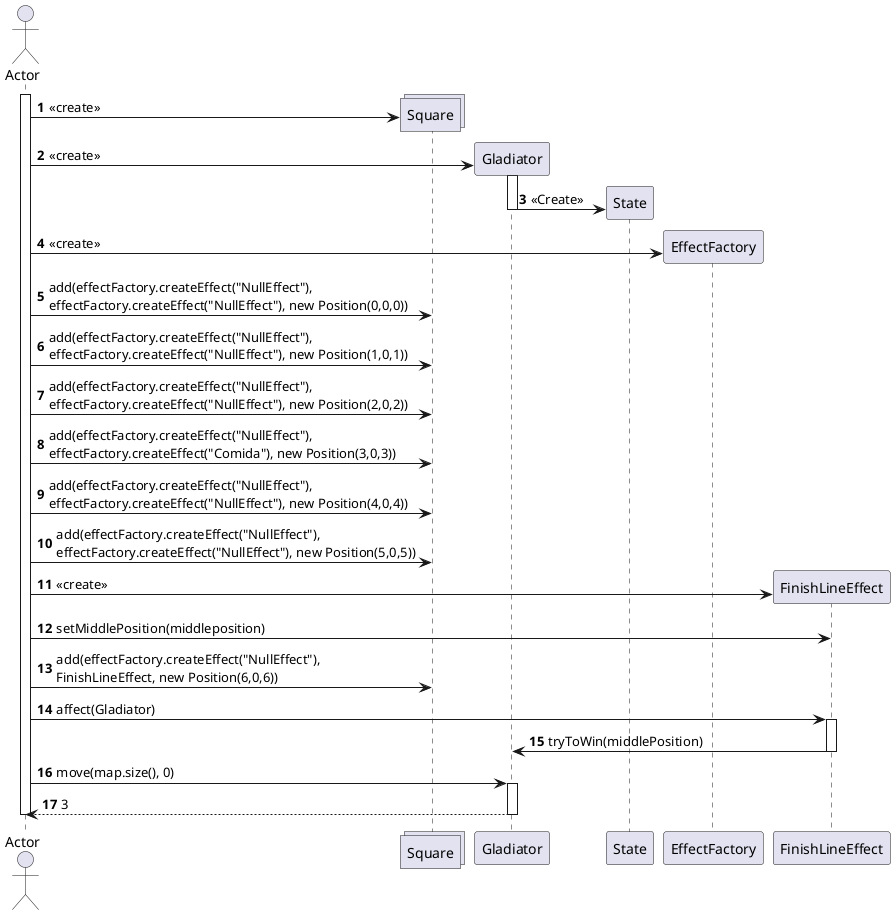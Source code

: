 @startuml
autonumber
actor Actor
activate Actor
create collections Square
Actor -> Square: <<create>>

create  Gladiator
Actor -> Gladiator: <<create>>
activate Gladiator
    create State
    Gladiator -> State : <<Create>> 
deactivate Gladiator

create EffectFactory
Actor -> EffectFactory: <<create>>
Actor -> Square: add(effectFactory.createEffect("NullEffect"),\neffectFactory.createEffect("NullEffect"), new Position(0,0,0))
Actor -> Square: add(effectFactory.createEffect("NullEffect"),\neffectFactory.createEffect("NullEffect"), new Position(1,0,1))
Actor -> Square: add(effectFactory.createEffect("NullEffect"),\neffectFactory.createEffect("NullEffect"), new Position(2,0,2))
Actor -> Square: add(effectFactory.createEffect("NullEffect"),\neffectFactory.createEffect("Comida"), new Position(3,0,3))
Actor -> Square: add(effectFactory.createEffect("NullEffect"),\neffectFactory.createEffect("NullEffect"), new Position(4,0,4))
Actor -> Square: add(effectFactory.createEffect("NullEffect"),\neffectFactory.createEffect("NullEffect"), new Position(5,0,5))

create FinishLineEffect
Actor -> FinishLineEffect: <<create>>
Actor -> FinishLineEffect: setMiddlePosition(middleposition)
Actor -> Square: add(effectFactory.createEffect("NullEffect"),\nFinishLineEffect, new Position(6,0,6))

Actor -> FinishLineEffect: affect(Gladiator)
activate FinishLineEffect
    FinishLineEffect -> Gladiator: tryToWin(middlePosition)
deactivate FinishLineEffect

Actor -> Gladiator: move(map.size(), 0)
activate Gladiator
    Gladiator --> Actor: 3
deactivate Gladiator
deactivate Actor
@enduml